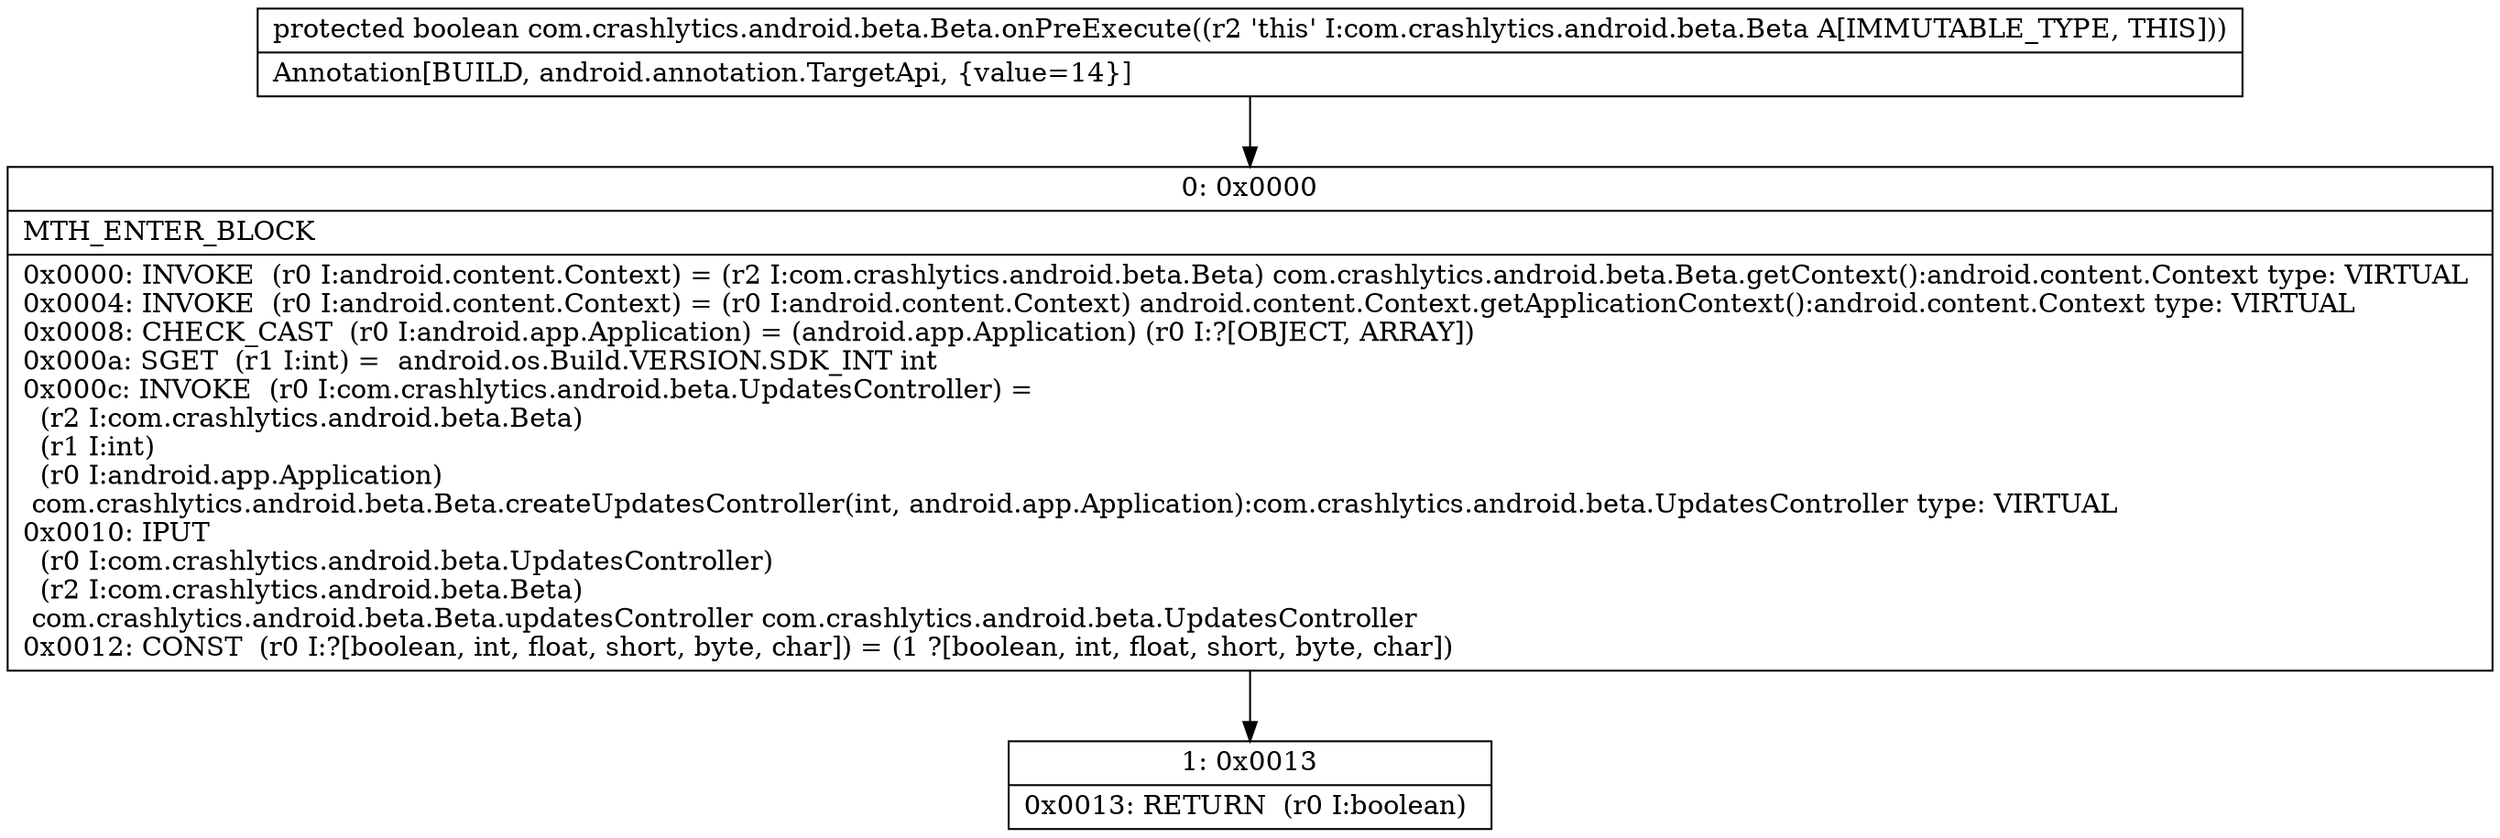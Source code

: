 digraph "CFG forcom.crashlytics.android.beta.Beta.onPreExecute()Z" {
Node_0 [shape=record,label="{0\:\ 0x0000|MTH_ENTER_BLOCK\l|0x0000: INVOKE  (r0 I:android.content.Context) = (r2 I:com.crashlytics.android.beta.Beta) com.crashlytics.android.beta.Beta.getContext():android.content.Context type: VIRTUAL \l0x0004: INVOKE  (r0 I:android.content.Context) = (r0 I:android.content.Context) android.content.Context.getApplicationContext():android.content.Context type: VIRTUAL \l0x0008: CHECK_CAST  (r0 I:android.app.Application) = (android.app.Application) (r0 I:?[OBJECT, ARRAY]) \l0x000a: SGET  (r1 I:int) =  android.os.Build.VERSION.SDK_INT int \l0x000c: INVOKE  (r0 I:com.crashlytics.android.beta.UpdatesController) = \l  (r2 I:com.crashlytics.android.beta.Beta)\l  (r1 I:int)\l  (r0 I:android.app.Application)\l com.crashlytics.android.beta.Beta.createUpdatesController(int, android.app.Application):com.crashlytics.android.beta.UpdatesController type: VIRTUAL \l0x0010: IPUT  \l  (r0 I:com.crashlytics.android.beta.UpdatesController)\l  (r2 I:com.crashlytics.android.beta.Beta)\l com.crashlytics.android.beta.Beta.updatesController com.crashlytics.android.beta.UpdatesController \l0x0012: CONST  (r0 I:?[boolean, int, float, short, byte, char]) = (1 ?[boolean, int, float, short, byte, char]) \l}"];
Node_1 [shape=record,label="{1\:\ 0x0013|0x0013: RETURN  (r0 I:boolean) \l}"];
MethodNode[shape=record,label="{protected boolean com.crashlytics.android.beta.Beta.onPreExecute((r2 'this' I:com.crashlytics.android.beta.Beta A[IMMUTABLE_TYPE, THIS]))  | Annotation[BUILD, android.annotation.TargetApi, \{value=14\}]\l}"];
MethodNode -> Node_0;
Node_0 -> Node_1;
}

